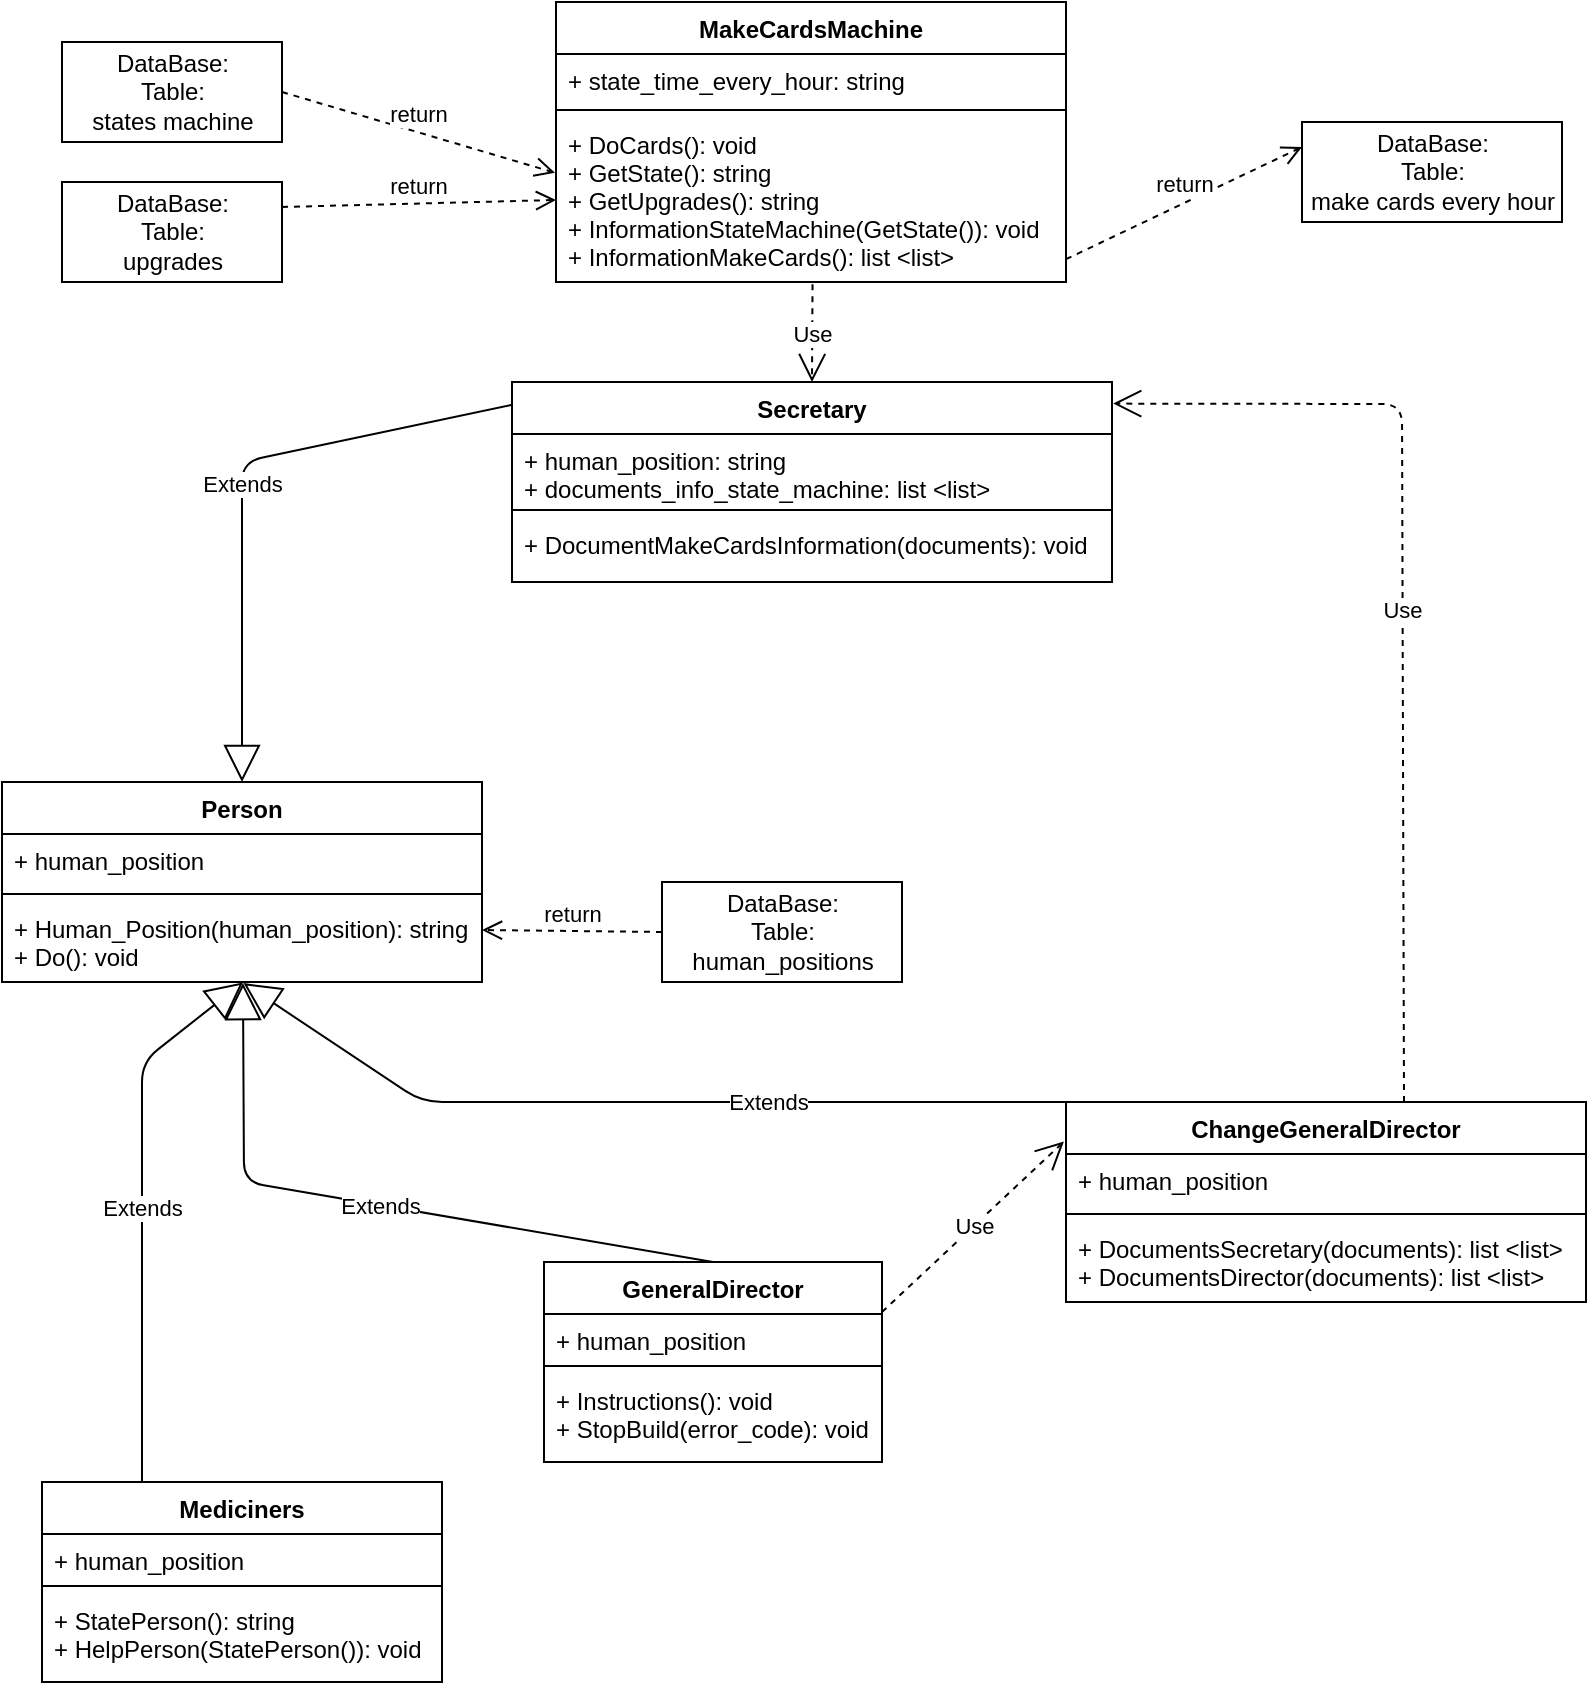 <mxfile version="12.3.6" type="device" pages="1"><diagram name="Page-1" id="c4acf3e9-155e-7222-9cf6-157b1a14988f"><mxGraphModel dx="1049" dy="768" grid="1" gridSize="10" guides="1" tooltips="1" connect="1" arrows="1" fold="1" page="1" pageScale="1" pageWidth="850" pageHeight="1100" background="#ffffff" math="0" shadow="0"><root><mxCell id="0"/><mxCell id="1" parent="0"/><mxCell id="i5av3oTTm_2UalhIazuj-1" value="Secretary" style="swimlane;fontStyle=1;align=center;verticalAlign=top;childLayout=stackLayout;horizontal=1;startSize=26;horizontalStack=0;resizeParent=1;resizeParentMax=0;resizeLast=0;collapsible=1;marginBottom=0;" vertex="1" parent="1"><mxGeometry x="275" y="240" width="300" height="100" as="geometry"/></mxCell><mxCell id="i5av3oTTm_2UalhIazuj-2" value="+ human_position: string&#10;+ documents_info_state_machine: list &lt;list&gt;" style="text;strokeColor=none;fillColor=none;align=left;verticalAlign=top;spacingLeft=4;spacingRight=4;overflow=hidden;rotatable=0;points=[[0,0.5],[1,0.5]];portConstraint=eastwest;" vertex="1" parent="i5av3oTTm_2UalhIazuj-1"><mxGeometry y="26" width="300" height="34" as="geometry"/></mxCell><mxCell id="i5av3oTTm_2UalhIazuj-3" value="" style="line;strokeWidth=1;fillColor=none;align=left;verticalAlign=middle;spacingTop=-1;spacingLeft=3;spacingRight=3;rotatable=0;labelPosition=right;points=[];portConstraint=eastwest;" vertex="1" parent="i5av3oTTm_2UalhIazuj-1"><mxGeometry y="60" width="300" height="8" as="geometry"/></mxCell><mxCell id="i5av3oTTm_2UalhIazuj-4" value="+ DocumentMakeCardsInformation(documents): void" style="text;strokeColor=none;fillColor=none;align=left;verticalAlign=top;spacingLeft=4;spacingRight=4;overflow=hidden;rotatable=0;points=[[0,0.5],[1,0.5]];portConstraint=eastwest;" vertex="1" parent="i5av3oTTm_2UalhIazuj-1"><mxGeometry y="68" width="300" height="32" as="geometry"/></mxCell><mxCell id="i5av3oTTm_2UalhIazuj-9" value="Use" style="endArrow=open;endSize=12;dashed=1;html=1;exitX=0.503;exitY=1.014;exitDx=0;exitDy=0;exitPerimeter=0;entryX=0.5;entryY=0;entryDx=0;entryDy=0;" edge="1" parent="1" source="i5av3oTTm_2UalhIazuj-73" target="i5av3oTTm_2UalhIazuj-1"><mxGeometry width="160" relative="1" as="geometry"><mxPoint x="395" y="261.5" as="sourcePoint"/><mxPoint x="428.062" y="320" as="targetPoint"/></mxGeometry></mxCell><mxCell id="i5av3oTTm_2UalhIazuj-19" value="DataBase:&lt;br&gt;Table:&lt;br&gt;human_positions" style="html=1;" vertex="1" parent="1"><mxGeometry x="350" y="490" width="120" height="50" as="geometry"/></mxCell><mxCell id="i5av3oTTm_2UalhIazuj-46" value="Person" style="swimlane;fontStyle=1;align=center;verticalAlign=top;childLayout=stackLayout;horizontal=1;startSize=26;horizontalStack=0;resizeParent=1;resizeParentMax=0;resizeLast=0;collapsible=1;marginBottom=0;" vertex="1" parent="1"><mxGeometry x="20" y="440" width="240" height="100" as="geometry"/></mxCell><mxCell id="i5av3oTTm_2UalhIazuj-47" value="+ human_position" style="text;strokeColor=none;fillColor=none;align=left;verticalAlign=top;spacingLeft=4;spacingRight=4;overflow=hidden;rotatable=0;points=[[0,0.5],[1,0.5]];portConstraint=eastwest;" vertex="1" parent="i5av3oTTm_2UalhIazuj-46"><mxGeometry y="26" width="240" height="26" as="geometry"/></mxCell><mxCell id="i5av3oTTm_2UalhIazuj-48" value="" style="line;strokeWidth=1;fillColor=none;align=left;verticalAlign=middle;spacingTop=-1;spacingLeft=3;spacingRight=3;rotatable=0;labelPosition=right;points=[];portConstraint=eastwest;" vertex="1" parent="i5av3oTTm_2UalhIazuj-46"><mxGeometry y="52" width="240" height="8" as="geometry"/></mxCell><mxCell id="i5av3oTTm_2UalhIazuj-49" value="+ Human_Position(human_position): string&#10;+ Do(): void" style="text;strokeColor=none;fillColor=none;align=left;verticalAlign=top;spacingLeft=4;spacingRight=4;overflow=hidden;rotatable=0;points=[[0,0.5],[1,0.5]];portConstraint=eastwest;" vertex="1" parent="i5av3oTTm_2UalhIazuj-46"><mxGeometry y="60" width="240" height="40" as="geometry"/></mxCell><mxCell id="i5av3oTTm_2UalhIazuj-50" value="return" style="html=1;verticalAlign=bottom;endArrow=open;dashed=1;endSize=8;entryX=1;entryY=0.35;entryDx=0;entryDy=0;entryPerimeter=0;exitX=0;exitY=0.5;exitDx=0;exitDy=0;" edge="1" parent="1" source="i5av3oTTm_2UalhIazuj-19" target="i5av3oTTm_2UalhIazuj-49"><mxGeometry relative="1" as="geometry"><mxPoint x="330" y="480" as="sourcePoint"/><mxPoint x="290" y="511.504" as="targetPoint"/></mxGeometry></mxCell><mxCell id="i5av3oTTm_2UalhIazuj-52" value="Extends" style="endArrow=block;endSize=16;endFill=0;html=1;exitX=0;exitY=0.114;exitDx=0;exitDy=0;exitPerimeter=0;" edge="1" parent="1" source="i5av3oTTm_2UalhIazuj-1"><mxGeometry width="160" relative="1" as="geometry"><mxPoint x="270" y="150" as="sourcePoint"/><mxPoint x="140" y="440" as="targetPoint"/><Array as="points"><mxPoint x="140" y="280"/></Array></mxGeometry></mxCell><mxCell id="i5av3oTTm_2UalhIazuj-54" value="GeneralDirector" style="swimlane;fontStyle=1;align=center;verticalAlign=top;childLayout=stackLayout;horizontal=1;startSize=26;horizontalStack=0;resizeParent=1;resizeParentMax=0;resizeLast=0;collapsible=1;marginBottom=0;" vertex="1" parent="1"><mxGeometry x="291" y="680" width="169" height="100" as="geometry"/></mxCell><mxCell id="i5av3oTTm_2UalhIazuj-55" value="+ human_position" style="text;strokeColor=none;fillColor=none;align=left;verticalAlign=top;spacingLeft=4;spacingRight=4;overflow=hidden;rotatable=0;points=[[0,0.5],[1,0.5]];portConstraint=eastwest;" vertex="1" parent="i5av3oTTm_2UalhIazuj-54"><mxGeometry y="26" width="169" height="22" as="geometry"/></mxCell><mxCell id="i5av3oTTm_2UalhIazuj-56" value="" style="line;strokeWidth=1;fillColor=none;align=left;verticalAlign=middle;spacingTop=-1;spacingLeft=3;spacingRight=3;rotatable=0;labelPosition=right;points=[];portConstraint=eastwest;" vertex="1" parent="i5av3oTTm_2UalhIazuj-54"><mxGeometry y="48" width="169" height="8" as="geometry"/></mxCell><mxCell id="i5av3oTTm_2UalhIazuj-57" value="+ Instructions(): void&#10;+ StopBuild(error_code): void" style="text;strokeColor=none;fillColor=none;align=left;verticalAlign=top;spacingLeft=4;spacingRight=4;overflow=hidden;rotatable=0;points=[[0,0.5],[1,0.5]];portConstraint=eastwest;" vertex="1" parent="i5av3oTTm_2UalhIazuj-54"><mxGeometry y="56" width="169" height="44" as="geometry"/></mxCell><mxCell id="i5av3oTTm_2UalhIazuj-58" value="ChangeGeneralDirector" style="swimlane;fontStyle=1;align=center;verticalAlign=top;childLayout=stackLayout;horizontal=1;startSize=26;horizontalStack=0;resizeParent=1;resizeParentMax=0;resizeLast=0;collapsible=1;marginBottom=0;" vertex="1" parent="1"><mxGeometry x="552" y="600" width="260" height="100" as="geometry"/></mxCell><mxCell id="i5av3oTTm_2UalhIazuj-59" value="+ human_position" style="text;strokeColor=none;fillColor=none;align=left;verticalAlign=top;spacingLeft=4;spacingRight=4;overflow=hidden;rotatable=0;points=[[0,0.5],[1,0.5]];portConstraint=eastwest;" vertex="1" parent="i5av3oTTm_2UalhIazuj-58"><mxGeometry y="26" width="260" height="26" as="geometry"/></mxCell><mxCell id="i5av3oTTm_2UalhIazuj-60" value="" style="line;strokeWidth=1;fillColor=none;align=left;verticalAlign=middle;spacingTop=-1;spacingLeft=3;spacingRight=3;rotatable=0;labelPosition=right;points=[];portConstraint=eastwest;" vertex="1" parent="i5av3oTTm_2UalhIazuj-58"><mxGeometry y="52" width="260" height="8" as="geometry"/></mxCell><mxCell id="i5av3oTTm_2UalhIazuj-61" value="+ DocumentsSecretary(documents): list &lt;list&gt;&#10;+ DocumentsDirector(documents): list &lt;list&gt;" style="text;strokeColor=none;fillColor=none;align=left;verticalAlign=top;spacingLeft=4;spacingRight=4;overflow=hidden;rotatable=0;points=[[0,0.5],[1,0.5]];portConstraint=eastwest;" vertex="1" parent="i5av3oTTm_2UalhIazuj-58"><mxGeometry y="60" width="260" height="40" as="geometry"/></mxCell><mxCell id="i5av3oTTm_2UalhIazuj-62" value="Use" style="endArrow=open;endSize=12;dashed=1;html=1;exitX=1;exitY=0.25;exitDx=0;exitDy=0;entryX=-0.004;entryY=0.198;entryDx=0;entryDy=0;entryPerimeter=0;" edge="1" parent="1" source="i5av3oTTm_2UalhIazuj-54" target="i5av3oTTm_2UalhIazuj-58"><mxGeometry width="160" relative="1" as="geometry"><mxPoint x="300" y="850" as="sourcePoint"/><mxPoint x="540" y="740" as="targetPoint"/><Array as="points"/></mxGeometry></mxCell><mxCell id="i5av3oTTm_2UalhIazuj-66" value="Extends" style="endArrow=block;endSize=16;endFill=0;html=1;exitX=0.5;exitY=0;exitDx=0;exitDy=0;entryX=0.502;entryY=1.014;entryDx=0;entryDy=0;entryPerimeter=0;" edge="1" parent="1" source="i5av3oTTm_2UalhIazuj-54" target="i5av3oTTm_2UalhIazuj-49"><mxGeometry width="160" relative="1" as="geometry"><mxPoint x="364.715" y="669.78" as="sourcePoint"/><mxPoint x="141" y="541" as="targetPoint"/><Array as="points"><mxPoint x="141" y="640"/></Array></mxGeometry></mxCell><mxCell id="i5av3oTTm_2UalhIazuj-67" value="Extends" style="endArrow=block;endSize=16;endFill=0;html=1;exitX=0.5;exitY=0;exitDx=0;exitDy=0;entryX=0.503;entryY=1.014;entryDx=0;entryDy=0;entryPerimeter=0;" edge="1" parent="1" source="i5av3oTTm_2UalhIazuj-58" target="i5av3oTTm_2UalhIazuj-49"><mxGeometry width="160" relative="1" as="geometry"><mxPoint x="233.0" y="850" as="sourcePoint"/><mxPoint x="151" y="551" as="targetPoint"/><Array as="points"><mxPoint x="230" y="600"/></Array></mxGeometry></mxCell><mxCell id="i5av3oTTm_2UalhIazuj-68" value="DataBase:&lt;br&gt;Table:&lt;br&gt;states machine" style="html=1;" vertex="1" parent="1"><mxGeometry x="50" y="70" width="110" height="50" as="geometry"/></mxCell><mxCell id="i5av3oTTm_2UalhIazuj-70" value="MakeCardsMachine" style="swimlane;fontStyle=1;align=center;verticalAlign=top;childLayout=stackLayout;horizontal=1;startSize=26;horizontalStack=0;resizeParent=1;resizeParentMax=0;resizeLast=0;collapsible=1;marginBottom=0;" vertex="1" parent="1"><mxGeometry x="297" y="50" width="255" height="140" as="geometry"/></mxCell><mxCell id="i5av3oTTm_2UalhIazuj-71" value="+ state_time_every_hour: string" style="text;strokeColor=none;fillColor=none;align=left;verticalAlign=top;spacingLeft=4;spacingRight=4;overflow=hidden;rotatable=0;points=[[0,0.5],[1,0.5]];portConstraint=eastwest;" vertex="1" parent="i5av3oTTm_2UalhIazuj-70"><mxGeometry y="26" width="255" height="24" as="geometry"/></mxCell><mxCell id="i5av3oTTm_2UalhIazuj-72" value="" style="line;strokeWidth=1;fillColor=none;align=left;verticalAlign=middle;spacingTop=-1;spacingLeft=3;spacingRight=3;rotatable=0;labelPosition=right;points=[];portConstraint=eastwest;" vertex="1" parent="i5av3oTTm_2UalhIazuj-70"><mxGeometry y="50" width="255" height="8" as="geometry"/></mxCell><mxCell id="i5av3oTTm_2UalhIazuj-73" value="+ DoCards(): void&#10;+ GetState(): string&#10;+ GetUpgrades(): string&#10;+ InformationStateMachine(GetState()): void&#10;+ InformationMakeCards(): list &lt;list&gt;" style="text;strokeColor=none;fillColor=none;align=left;verticalAlign=top;spacingLeft=4;spacingRight=4;overflow=hidden;rotatable=0;points=[[0,0.5],[1,0.5]];portConstraint=eastwest;" vertex="1" parent="i5av3oTTm_2UalhIazuj-70"><mxGeometry y="58" width="255" height="82" as="geometry"/></mxCell><mxCell id="i5av3oTTm_2UalhIazuj-75" value="return" style="html=1;verticalAlign=bottom;endArrow=open;dashed=1;endSize=8;entryX=-0.002;entryY=0.334;entryDx=0;entryDy=0;exitX=1;exitY=0.5;exitDx=0;exitDy=0;entryPerimeter=0;" edge="1" parent="1" source="i5av3oTTm_2UalhIazuj-68" target="i5av3oTTm_2UalhIazuj-73"><mxGeometry relative="1" as="geometry"><mxPoint x="244" y="130" as="sourcePoint"/><mxPoint x="164" y="130" as="targetPoint"/><Array as="points"/></mxGeometry></mxCell><mxCell id="i5av3oTTm_2UalhIazuj-82" value="DataBase:&lt;br&gt;Table:&lt;br&gt;upgrades" style="html=1;" vertex="1" parent="1"><mxGeometry x="50" y="140" width="110" height="50" as="geometry"/></mxCell><mxCell id="i5av3oTTm_2UalhIazuj-83" value="return" style="html=1;verticalAlign=bottom;endArrow=open;dashed=1;endSize=8;exitX=1;exitY=0.25;exitDx=0;exitDy=0;entryX=0;entryY=0.5;entryDx=0;entryDy=0;" edge="1" parent="1" source="i5av3oTTm_2UalhIazuj-82" target="i5av3oTTm_2UalhIazuj-73"><mxGeometry relative="1" as="geometry"><mxPoint x="170" y="105" as="sourcePoint"/><mxPoint x="220" y="140" as="targetPoint"/><Array as="points"/></mxGeometry></mxCell><mxCell id="i5av3oTTm_2UalhIazuj-84" value="DataBase:&lt;br&gt;Table:&lt;br&gt;make cards every hour" style="html=1;" vertex="1" parent="1"><mxGeometry x="670" y="110" width="130" height="50" as="geometry"/></mxCell><mxCell id="i5av3oTTm_2UalhIazuj-86" value="return" style="html=1;verticalAlign=bottom;endArrow=open;dashed=1;endSize=8;exitX=1;exitY=0.861;exitDx=0;exitDy=0;entryX=0;entryY=0.25;entryDx=0;entryDy=0;exitPerimeter=0;" edge="1" parent="1" source="i5av3oTTm_2UalhIazuj-73" target="i5av3oTTm_2UalhIazuj-84"><mxGeometry relative="1" as="geometry"><mxPoint x="590" y="152.5" as="sourcePoint"/><mxPoint x="674.64" y="130.12" as="targetPoint"/><Array as="points"/></mxGeometry></mxCell><mxCell id="i5av3oTTm_2UalhIazuj-87" value="Mediciners" style="swimlane;fontStyle=1;align=center;verticalAlign=top;childLayout=stackLayout;horizontal=1;startSize=26;horizontalStack=0;resizeParent=1;resizeParentMax=0;resizeLast=0;collapsible=1;marginBottom=0;" vertex="1" parent="1"><mxGeometry x="40" y="790" width="200" height="100" as="geometry"/></mxCell><mxCell id="i5av3oTTm_2UalhIazuj-88" value="+ human_position" style="text;strokeColor=none;fillColor=none;align=left;verticalAlign=top;spacingLeft=4;spacingRight=4;overflow=hidden;rotatable=0;points=[[0,0.5],[1,0.5]];portConstraint=eastwest;" vertex="1" parent="i5av3oTTm_2UalhIazuj-87"><mxGeometry y="26" width="200" height="22" as="geometry"/></mxCell><mxCell id="i5av3oTTm_2UalhIazuj-89" value="" style="line;strokeWidth=1;fillColor=none;align=left;verticalAlign=middle;spacingTop=-1;spacingLeft=3;spacingRight=3;rotatable=0;labelPosition=right;points=[];portConstraint=eastwest;" vertex="1" parent="i5av3oTTm_2UalhIazuj-87"><mxGeometry y="48" width="200" height="8" as="geometry"/></mxCell><mxCell id="i5av3oTTm_2UalhIazuj-90" value="+ StatePerson(): string&#10;+ HelpPerson(StatePerson()): void" style="text;strokeColor=none;fillColor=none;align=left;verticalAlign=top;spacingLeft=4;spacingRight=4;overflow=hidden;rotatable=0;points=[[0,0.5],[1,0.5]];portConstraint=eastwest;" vertex="1" parent="i5av3oTTm_2UalhIazuj-87"><mxGeometry y="56" width="200" height="44" as="geometry"/></mxCell><mxCell id="i5av3oTTm_2UalhIazuj-91" value="Extends" style="endArrow=block;endSize=16;endFill=0;html=1;exitX=0.25;exitY=0;exitDx=0;exitDy=0;entryX=0.502;entryY=1.005;entryDx=0;entryDy=0;entryPerimeter=0;" edge="1" parent="1" source="i5av3oTTm_2UalhIazuj-87" target="i5av3oTTm_2UalhIazuj-49"><mxGeometry width="160" relative="1" as="geometry"><mxPoint x="385.5" y="690" as="sourcePoint"/><mxPoint x="140" y="540" as="targetPoint"/><Array as="points"><mxPoint x="90" y="580"/></Array></mxGeometry></mxCell><mxCell id="i5av3oTTm_2UalhIazuj-92" value="Use" style="endArrow=open;endSize=12;dashed=1;html=1;exitX=1;exitY=0.25;exitDx=0;exitDy=0;entryX=1.002;entryY=0.108;entryDx=0;entryDy=0;entryPerimeter=0;" edge="1" parent="1" target="i5av3oTTm_2UalhIazuj-1"><mxGeometry width="160" relative="1" as="geometry"><mxPoint x="721.0" y="600" as="sourcePoint"/><mxPoint x="811.96" y="514.8" as="targetPoint"/><Array as="points"><mxPoint x="720" y="251"/></Array></mxGeometry></mxCell></root></mxGraphModel></diagram></mxfile>